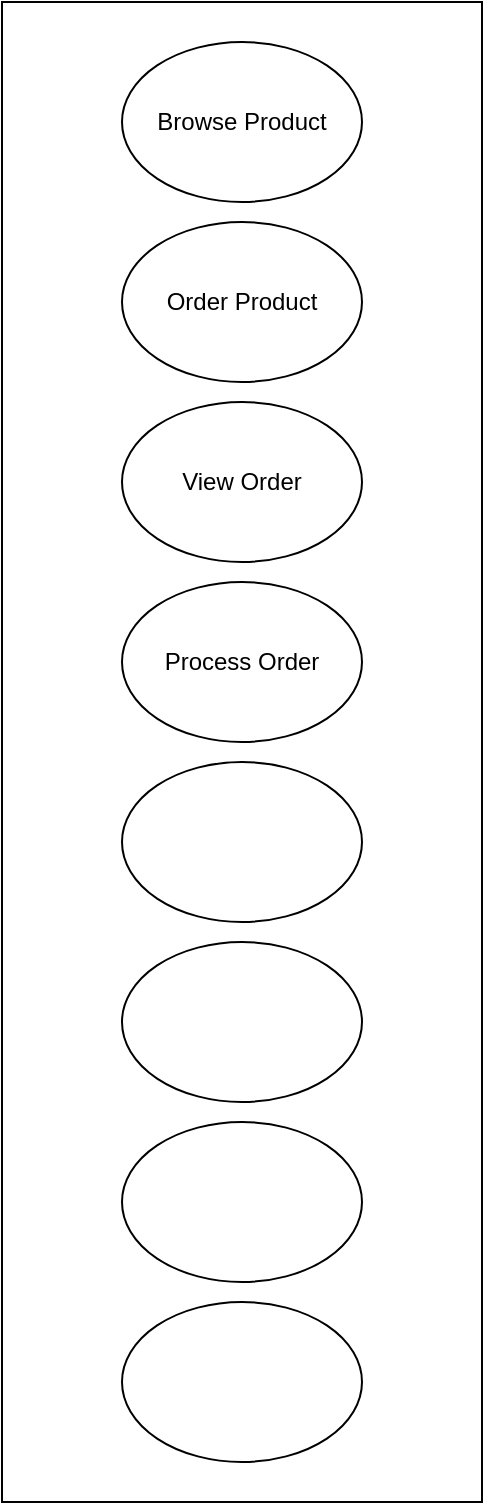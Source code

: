 <mxfile version="21.1.1" type="github" pages="4">
  <diagram name="Use_Case_Diagram" id="ihvqecI2_4nkTstzMAUD">
    <mxGraphModel dx="1434" dy="756" grid="1" gridSize="10" guides="1" tooltips="1" connect="1" arrows="1" fold="1" page="1" pageScale="1" pageWidth="850" pageHeight="1100" math="0" shadow="0">
      <root>
        <mxCell id="0" />
        <mxCell id="1" parent="0" />
        <mxCell id="tSOQO_-s3JaNqYMm1H8i-9" value="" style="group" vertex="1" connectable="0" parent="1">
          <mxGeometry x="305" y="80" width="240" height="750" as="geometry" />
        </mxCell>
        <mxCell id="Fm99osvNQsOfgEHDySIW-1" value="" style="rounded=0;whiteSpace=wrap;html=1;" parent="tSOQO_-s3JaNqYMm1H8i-9" vertex="1">
          <mxGeometry width="240" height="750" as="geometry" />
        </mxCell>
        <mxCell id="tSOQO_-s3JaNqYMm1H8i-1" value="Browse Product" style="ellipse;whiteSpace=wrap;html=1;" vertex="1" parent="tSOQO_-s3JaNqYMm1H8i-9">
          <mxGeometry x="60" y="20" width="120" height="80" as="geometry" />
        </mxCell>
        <mxCell id="tSOQO_-s3JaNqYMm1H8i-2" value="Order Product" style="ellipse;whiteSpace=wrap;html=1;" vertex="1" parent="tSOQO_-s3JaNqYMm1H8i-9">
          <mxGeometry x="60" y="110" width="120" height="80" as="geometry" />
        </mxCell>
        <mxCell id="tSOQO_-s3JaNqYMm1H8i-3" value="View Order" style="ellipse;whiteSpace=wrap;html=1;" vertex="1" parent="tSOQO_-s3JaNqYMm1H8i-9">
          <mxGeometry x="60" y="200" width="120" height="80" as="geometry" />
        </mxCell>
        <mxCell id="tSOQO_-s3JaNqYMm1H8i-4" value="Process Order" style="ellipse;whiteSpace=wrap;html=1;" vertex="1" parent="tSOQO_-s3JaNqYMm1H8i-9">
          <mxGeometry x="60" y="290" width="120" height="80" as="geometry" />
        </mxCell>
        <mxCell id="tSOQO_-s3JaNqYMm1H8i-5" value="" style="ellipse;whiteSpace=wrap;html=1;" vertex="1" parent="tSOQO_-s3JaNqYMm1H8i-9">
          <mxGeometry x="60" y="380" width="120" height="80" as="geometry" />
        </mxCell>
        <mxCell id="tSOQO_-s3JaNqYMm1H8i-6" value="" style="ellipse;whiteSpace=wrap;html=1;" vertex="1" parent="tSOQO_-s3JaNqYMm1H8i-9">
          <mxGeometry x="60" y="470" width="120" height="80" as="geometry" />
        </mxCell>
        <mxCell id="tSOQO_-s3JaNqYMm1H8i-7" value="" style="ellipse;whiteSpace=wrap;html=1;" vertex="1" parent="tSOQO_-s3JaNqYMm1H8i-9">
          <mxGeometry x="60" y="560" width="120" height="80" as="geometry" />
        </mxCell>
        <mxCell id="tSOQO_-s3JaNqYMm1H8i-8" value="" style="ellipse;whiteSpace=wrap;html=1;" vertex="1" parent="tSOQO_-s3JaNqYMm1H8i-9">
          <mxGeometry x="60" y="650" width="120" height="80" as="geometry" />
        </mxCell>
      </root>
    </mxGraphModel>
  </diagram>
  <diagram id="FrM0P8FgivSYNr9qOQEN" name="DSC">
    <mxGraphModel dx="1434" dy="756" grid="1" gridSize="10" guides="1" tooltips="1" connect="1" arrows="1" fold="1" page="1" pageScale="1" pageWidth="850" pageHeight="1100" math="0" shadow="0">
      <root>
        <mxCell id="0" />
        <mxCell id="1" parent="0" />
      </root>
    </mxGraphModel>
  </diagram>
  <diagram id="1SBYM7JoA4JAnGoAWUZN" name="WBS">
    <mxGraphModel dx="1434" dy="756" grid="1" gridSize="10" guides="1" tooltips="1" connect="1" arrows="1" fold="1" page="1" pageScale="1" pageWidth="850" pageHeight="1100" math="0" shadow="0">
      <root>
        <mxCell id="0" />
        <mxCell id="1" parent="0" />
      </root>
    </mxGraphModel>
  </diagram>
  <diagram id="1zAdwVpBkECicd06bNcB" name="AON Network Diagram">
    <mxGraphModel dx="1434" dy="756" grid="1" gridSize="10" guides="1" tooltips="1" connect="1" arrows="1" fold="1" page="1" pageScale="1" pageWidth="850" pageHeight="1100" math="0" shadow="0">
      <root>
        <mxCell id="0" />
        <mxCell id="1" parent="0" />
      </root>
    </mxGraphModel>
  </diagram>
</mxfile>
